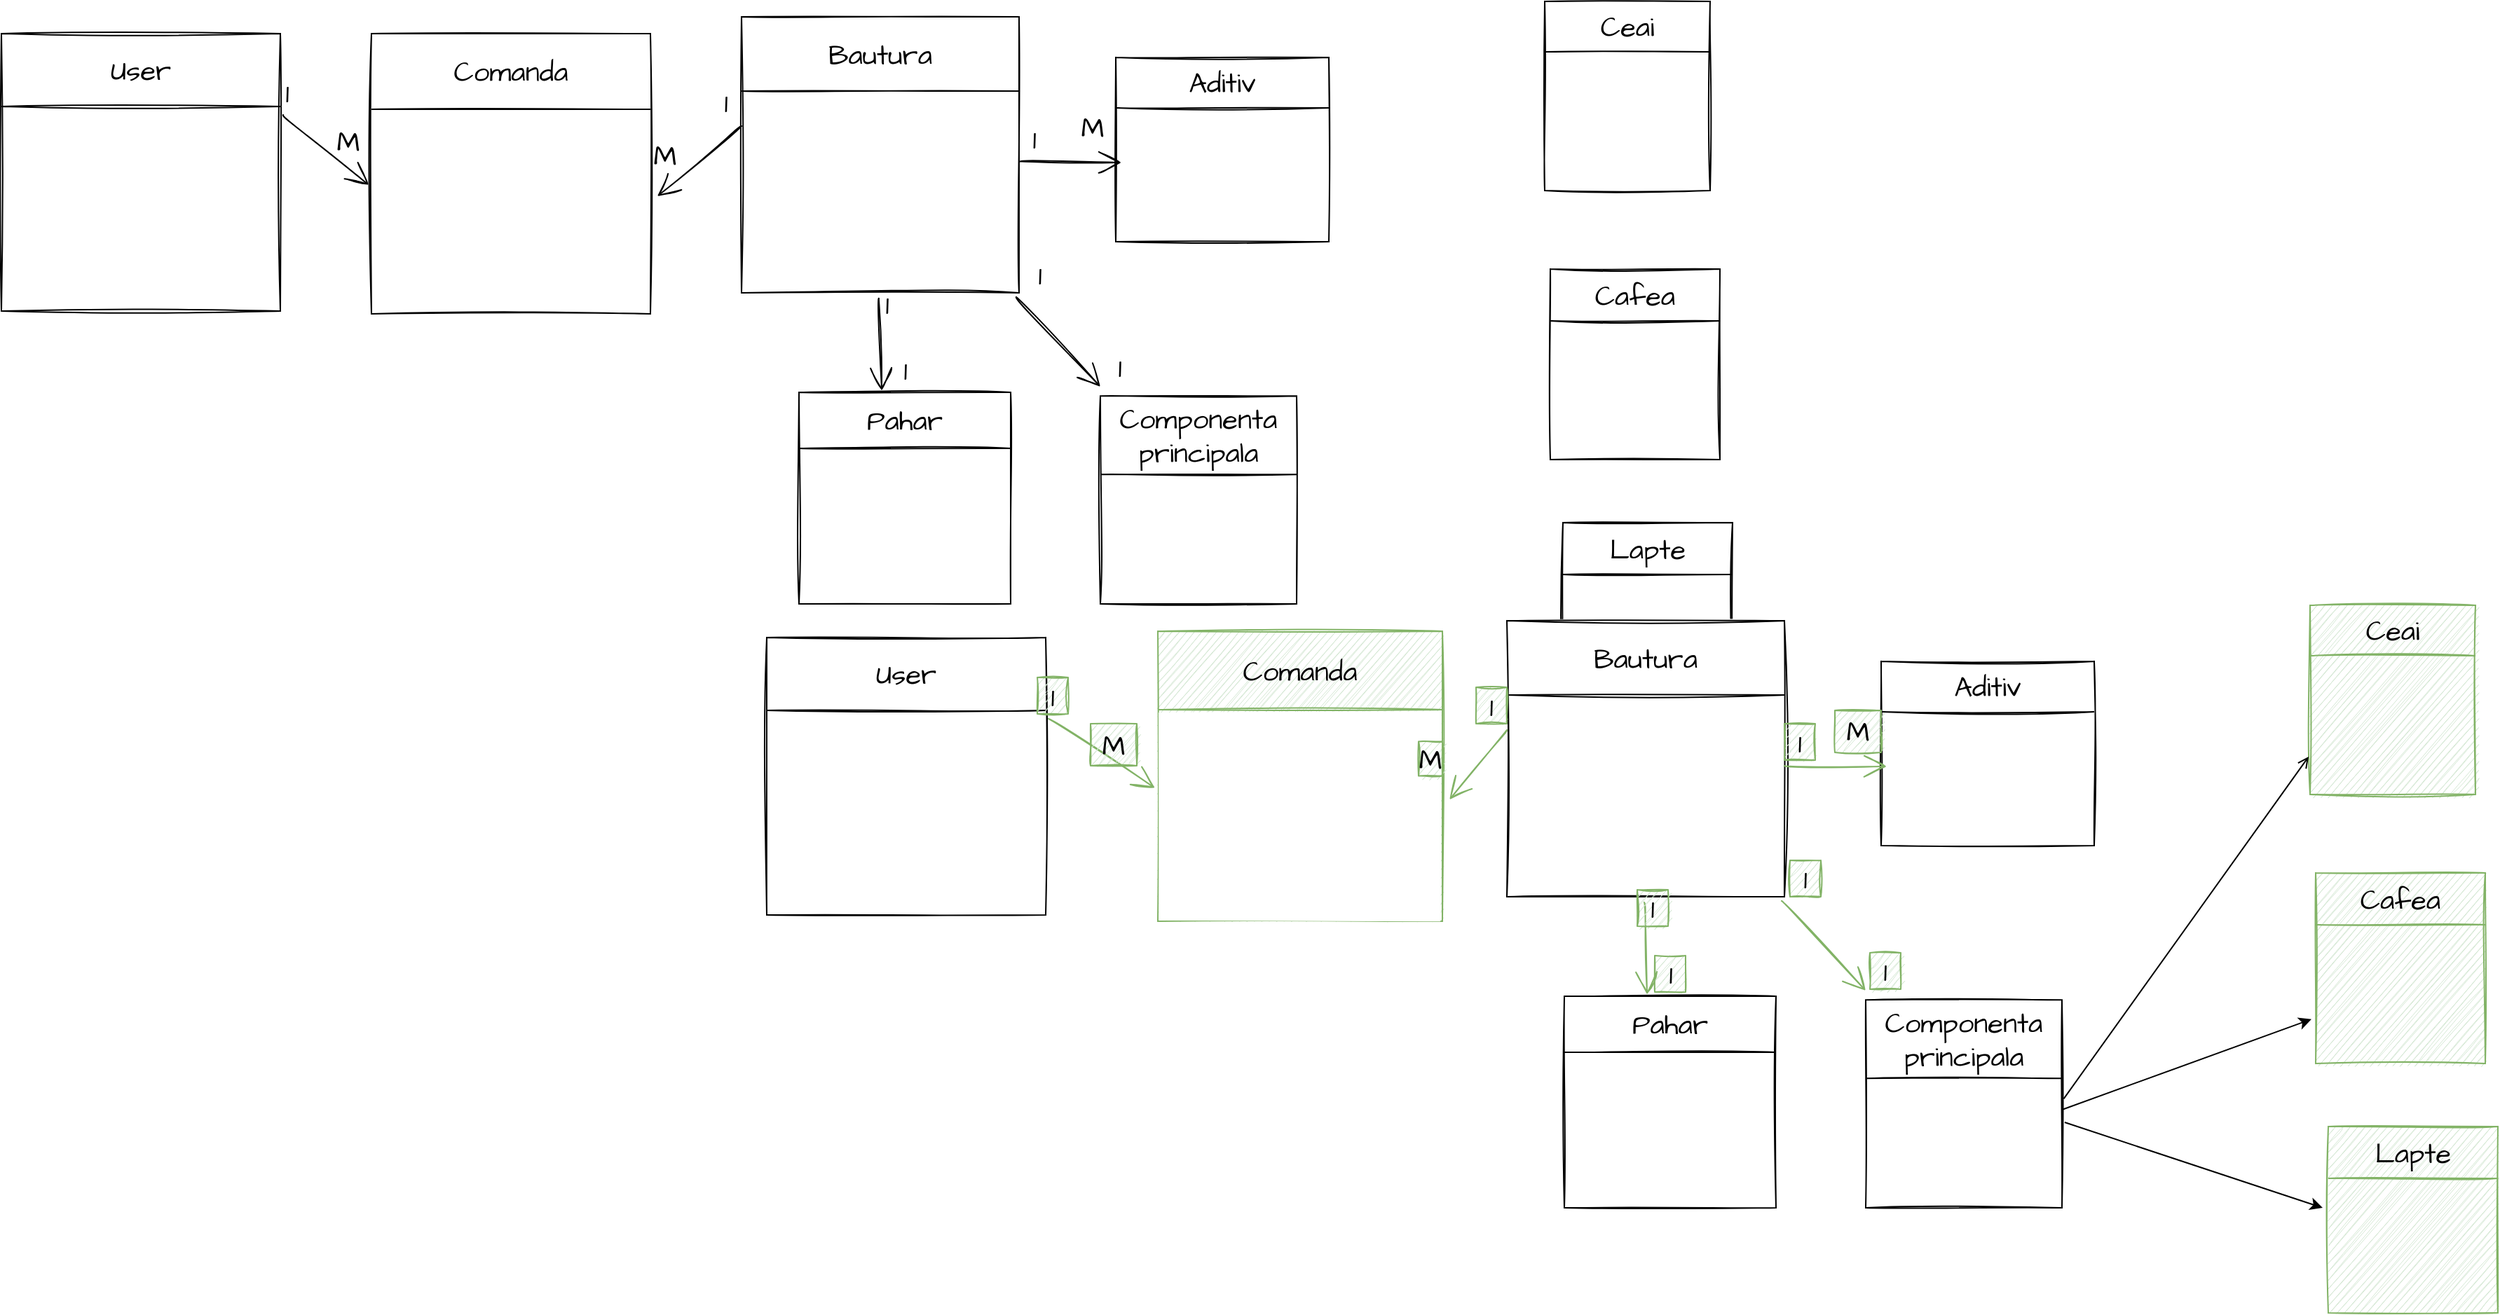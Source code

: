 <mxfile version="15.8.3" type="github">
  <diagram id="MxYo1rLBmlmjhBtS2gf2" name="Page-1">
    <mxGraphModel dx="1865" dy="547" grid="1" gridSize="10" guides="1" tooltips="1" connect="1" arrows="1" fold="1" page="1" pageScale="1" pageWidth="827" pageHeight="1169" math="0" shadow="0">
      <root>
        <mxCell id="0" />
        <mxCell id="1" parent="0" />
        <mxCell id="WoV5c0uAd4gwL43v9ao6-2" value="" style="shape=table;startSize=0;container=1;collapsible=0;childLayout=tableLayout;sketch=1;hachureGap=4;fontFamily=Architects Daughter;fontSource=https%3A%2F%2Ffonts.googleapis.com%2Fcss%3Ffamily%3DArchitects%2BDaughter;fontSize=20;" vertex="1" parent="1">
          <mxGeometry x="649" y="769" width="151" height="151" as="geometry" />
        </mxCell>
        <mxCell id="WoV5c0uAd4gwL43v9ao6-3" value="" style="shape=partialRectangle;collapsible=0;dropTarget=0;pointerEvents=0;fillColor=none;top=0;left=0;bottom=0;right=0;points=[[0,0.5],[1,0.5]];portConstraint=eastwest;sketch=1;hachureGap=4;fontFamily=Architects Daughter;fontSource=https%3A%2F%2Ffonts.googleapis.com%2Fcss%3Ffamily%3DArchitects%2BDaughter;fontSize=20;" vertex="1" parent="WoV5c0uAd4gwL43v9ao6-2">
          <mxGeometry width="151" height="40" as="geometry" />
        </mxCell>
        <mxCell id="WoV5c0uAd4gwL43v9ao6-4" value="Pahar" style="shape=partialRectangle;html=1;whiteSpace=wrap;connectable=0;overflow=hidden;fillColor=none;top=0;left=0;bottom=0;right=0;pointerEvents=1;sketch=1;hachureGap=4;fontFamily=Architects Daughter;fontSource=https%3A%2F%2Ffonts.googleapis.com%2Fcss%3Ffamily%3DArchitects%2BDaughter;fontSize=20;" vertex="1" parent="WoV5c0uAd4gwL43v9ao6-3">
          <mxGeometry width="151" height="40" as="geometry">
            <mxRectangle width="151" height="40" as="alternateBounds" />
          </mxGeometry>
        </mxCell>
        <mxCell id="WoV5c0uAd4gwL43v9ao6-5" value="" style="shape=partialRectangle;collapsible=0;dropTarget=0;pointerEvents=0;fillColor=none;top=0;left=0;bottom=0;right=0;points=[[0,0.5],[1,0.5]];portConstraint=eastwest;sketch=1;hachureGap=4;fontFamily=Architects Daughter;fontSource=https%3A%2F%2Ffonts.googleapis.com%2Fcss%3Ffamily%3DArchitects%2BDaughter;fontSize=20;" vertex="1" parent="WoV5c0uAd4gwL43v9ao6-2">
          <mxGeometry y="40" width="151" height="111" as="geometry" />
        </mxCell>
        <mxCell id="WoV5c0uAd4gwL43v9ao6-6" value="" style="shape=partialRectangle;html=1;whiteSpace=wrap;connectable=0;overflow=hidden;fillColor=none;top=0;left=0;bottom=0;right=0;pointerEvents=1;sketch=1;hachureGap=4;fontFamily=Architects Daughter;fontSource=https%3A%2F%2Ffonts.googleapis.com%2Fcss%3Ffamily%3DArchitects%2BDaughter;fontSize=20;" vertex="1" parent="WoV5c0uAd4gwL43v9ao6-5">
          <mxGeometry width="151" height="111" as="geometry">
            <mxRectangle width="151" height="111" as="alternateBounds" />
          </mxGeometry>
        </mxCell>
        <mxCell id="YUmcADP9y2Q4YEyY4KXE-18" value="" style="shape=table;startSize=0;container=1;collapsible=0;childLayout=tableLayout;sketch=1;hachureGap=4;fontFamily=Architects Daughter;fontSource=https%3A%2F%2Ffonts.googleapis.com%2Fcss%3Ffamily%3DArchitects%2BDaughter;fontSize=20;" vertex="1" parent="1">
          <mxGeometry x="103" y="338" width="151" height="151" as="geometry" />
        </mxCell>
        <mxCell id="YUmcADP9y2Q4YEyY4KXE-19" value="" style="shape=partialRectangle;collapsible=0;dropTarget=0;pointerEvents=0;fillColor=none;top=0;left=0;bottom=0;right=0;points=[[0,0.5],[1,0.5]];portConstraint=eastwest;sketch=1;hachureGap=4;fontFamily=Architects Daughter;fontSource=https%3A%2F%2Ffonts.googleapis.com%2Fcss%3Ffamily%3DArchitects%2BDaughter;fontSize=20;" vertex="1" parent="YUmcADP9y2Q4YEyY4KXE-18">
          <mxGeometry width="151" height="40" as="geometry" />
        </mxCell>
        <mxCell id="YUmcADP9y2Q4YEyY4KXE-20" value="Pahar" style="shape=partialRectangle;html=1;whiteSpace=wrap;connectable=0;overflow=hidden;fillColor=none;top=0;left=0;bottom=0;right=0;pointerEvents=1;sketch=1;hachureGap=4;fontFamily=Architects Daughter;fontSource=https%3A%2F%2Ffonts.googleapis.com%2Fcss%3Ffamily%3DArchitects%2BDaughter;fontSize=20;" vertex="1" parent="YUmcADP9y2Q4YEyY4KXE-19">
          <mxGeometry width="151" height="40" as="geometry">
            <mxRectangle width="151" height="40" as="alternateBounds" />
          </mxGeometry>
        </mxCell>
        <mxCell id="YUmcADP9y2Q4YEyY4KXE-21" value="" style="shape=partialRectangle;collapsible=0;dropTarget=0;pointerEvents=0;fillColor=none;top=0;left=0;bottom=0;right=0;points=[[0,0.5],[1,0.5]];portConstraint=eastwest;sketch=1;hachureGap=4;fontFamily=Architects Daughter;fontSource=https%3A%2F%2Ffonts.googleapis.com%2Fcss%3Ffamily%3DArchitects%2BDaughter;fontSize=20;" vertex="1" parent="YUmcADP9y2Q4YEyY4KXE-18">
          <mxGeometry y="40" width="151" height="111" as="geometry" />
        </mxCell>
        <mxCell id="YUmcADP9y2Q4YEyY4KXE-22" value="" style="shape=partialRectangle;html=1;whiteSpace=wrap;connectable=0;overflow=hidden;fillColor=none;top=0;left=0;bottom=0;right=0;pointerEvents=1;sketch=1;hachureGap=4;fontFamily=Architects Daughter;fontSource=https%3A%2F%2Ffonts.googleapis.com%2Fcss%3Ffamily%3DArchitects%2BDaughter;fontSize=20;" vertex="1" parent="YUmcADP9y2Q4YEyY4KXE-21">
          <mxGeometry width="151" height="111" as="geometry">
            <mxRectangle width="151" height="111" as="alternateBounds" />
          </mxGeometry>
        </mxCell>
        <mxCell id="WoV5c0uAd4gwL43v9ao6-7" value="" style="shape=table;startSize=0;container=1;collapsible=0;childLayout=tableLayout;sketch=1;hachureGap=4;fontFamily=Architects Daughter;fontSource=https%3A%2F%2Ffonts.googleapis.com%2Fcss%3Ffamily%3DArchitects%2BDaughter;fontSize=20;fillColor=#d5e8d4;strokeColor=#82b366;" vertex="1" parent="1">
          <mxGeometry x="359" y="508.5" width="203" height="207" as="geometry" />
        </mxCell>
        <mxCell id="WoV5c0uAd4gwL43v9ao6-8" value="" style="shape=partialRectangle;collapsible=0;dropTarget=0;pointerEvents=0;fillColor=none;top=0;left=0;bottom=0;right=0;points=[[0,0.5],[1,0.5]];portConstraint=eastwest;sketch=1;hachureGap=4;fontFamily=Architects Daughter;fontSource=https%3A%2F%2Ffonts.googleapis.com%2Fcss%3Ffamily%3DArchitects%2BDaughter;fontSize=20;" vertex="1" parent="WoV5c0uAd4gwL43v9ao6-7">
          <mxGeometry width="203" height="56" as="geometry" />
        </mxCell>
        <mxCell id="WoV5c0uAd4gwL43v9ao6-9" value="Comanda" style="shape=partialRectangle;html=1;whiteSpace=wrap;connectable=0;overflow=hidden;fillColor=none;top=0;left=0;bottom=0;right=0;pointerEvents=1;sketch=1;hachureGap=4;fontFamily=Architects Daughter;fontSource=https%3A%2F%2Ffonts.googleapis.com%2Fcss%3Ffamily%3DArchitects%2BDaughter;fontSize=20;" vertex="1" parent="WoV5c0uAd4gwL43v9ao6-8">
          <mxGeometry width="203" height="56" as="geometry">
            <mxRectangle width="203" height="56" as="alternateBounds" />
          </mxGeometry>
        </mxCell>
        <mxCell id="WoV5c0uAd4gwL43v9ao6-10" value="" style="shape=partialRectangle;collapsible=0;dropTarget=0;pointerEvents=0;fillColor=none;top=0;left=0;bottom=0;right=0;points=[[0,0.5],[1,0.5]];portConstraint=eastwest;sketch=1;hachureGap=4;fontFamily=Architects Daughter;fontSource=https%3A%2F%2Ffonts.googleapis.com%2Fcss%3Ffamily%3DArchitects%2BDaughter;fontSize=20;" vertex="1" parent="WoV5c0uAd4gwL43v9ao6-7">
          <mxGeometry y="56" width="203" height="151" as="geometry" />
        </mxCell>
        <mxCell id="WoV5c0uAd4gwL43v9ao6-11" value="" style="shape=partialRectangle;html=1;whiteSpace=wrap;connectable=0;overflow=hidden;top=0;left=0;bottom=0;right=0;pointerEvents=1;sketch=1;hachureGap=4;fontFamily=Architects Daughter;fontSource=https%3A%2F%2Ffonts.googleapis.com%2Fcss%3Ffamily%3DArchitects%2BDaughter;fontSize=20;" vertex="1" parent="WoV5c0uAd4gwL43v9ao6-10">
          <mxGeometry width="203" height="151" as="geometry">
            <mxRectangle width="203" height="151" as="alternateBounds" />
          </mxGeometry>
        </mxCell>
        <mxCell id="YUmcADP9y2Q4YEyY4KXE-23" value="" style="shape=table;startSize=0;container=1;collapsible=0;childLayout=tableLayout;sketch=1;hachureGap=4;fontFamily=Architects Daughter;fontSource=https%3A%2F%2Ffonts.googleapis.com%2Fcss%3Ffamily%3DArchitects%2BDaughter;fontSize=20;" vertex="1" parent="1">
          <mxGeometry x="-202" y="82" width="199" height="200" as="geometry" />
        </mxCell>
        <mxCell id="YUmcADP9y2Q4YEyY4KXE-24" value="" style="shape=partialRectangle;collapsible=0;dropTarget=0;pointerEvents=0;fillColor=none;top=0;left=0;bottom=0;right=0;points=[[0,0.5],[1,0.5]];portConstraint=eastwest;sketch=1;hachureGap=4;fontFamily=Architects Daughter;fontSource=https%3A%2F%2Ffonts.googleapis.com%2Fcss%3Ffamily%3DArchitects%2BDaughter;fontSize=20;" vertex="1" parent="YUmcADP9y2Q4YEyY4KXE-23">
          <mxGeometry width="199" height="54" as="geometry" />
        </mxCell>
        <mxCell id="YUmcADP9y2Q4YEyY4KXE-25" value="Comanda" style="shape=partialRectangle;html=1;whiteSpace=wrap;connectable=0;overflow=hidden;fillColor=none;top=0;left=0;bottom=0;right=0;pointerEvents=1;sketch=1;hachureGap=4;fontFamily=Architects Daughter;fontSource=https%3A%2F%2Ffonts.googleapis.com%2Fcss%3Ffamily%3DArchitects%2BDaughter;fontSize=20;" vertex="1" parent="YUmcADP9y2Q4YEyY4KXE-24">
          <mxGeometry width="199" height="54" as="geometry">
            <mxRectangle width="199" height="54" as="alternateBounds" />
          </mxGeometry>
        </mxCell>
        <mxCell id="YUmcADP9y2Q4YEyY4KXE-26" value="" style="shape=partialRectangle;collapsible=0;dropTarget=0;pointerEvents=0;fillColor=none;top=0;left=0;bottom=0;right=0;points=[[0,0.5],[1,0.5]];portConstraint=eastwest;sketch=1;hachureGap=4;fontFamily=Architects Daughter;fontSource=https%3A%2F%2Ffonts.googleapis.com%2Fcss%3Ffamily%3DArchitects%2BDaughter;fontSize=20;" vertex="1" parent="YUmcADP9y2Q4YEyY4KXE-23">
          <mxGeometry y="54" width="199" height="146" as="geometry" />
        </mxCell>
        <mxCell id="YUmcADP9y2Q4YEyY4KXE-27" value="" style="shape=partialRectangle;html=1;whiteSpace=wrap;connectable=0;overflow=hidden;fillColor=none;top=0;left=0;bottom=0;right=0;pointerEvents=1;sketch=1;hachureGap=4;fontFamily=Architects Daughter;fontSource=https%3A%2F%2Ffonts.googleapis.com%2Fcss%3Ffamily%3DArchitects%2BDaughter;fontSize=20;" vertex="1" parent="YUmcADP9y2Q4YEyY4KXE-26">
          <mxGeometry width="199" height="146" as="geometry">
            <mxRectangle width="199" height="146" as="alternateBounds" />
          </mxGeometry>
        </mxCell>
        <mxCell id="WoV5c0uAd4gwL43v9ao6-12" value="" style="shape=table;startSize=0;container=1;collapsible=0;childLayout=tableLayout;sketch=1;hachureGap=4;fontFamily=Architects Daughter;fontSource=https%3A%2F%2Ffonts.googleapis.com%2Fcss%3Ffamily%3DArchitects%2BDaughter;fontSize=20;fillColor=#d5e8d4;strokeColor=#82b366;" vertex="1" parent="1">
          <mxGeometry x="1194" y="862" width="121" height="133" as="geometry" />
        </mxCell>
        <mxCell id="WoV5c0uAd4gwL43v9ao6-13" value="" style="shape=partialRectangle;collapsible=0;dropTarget=0;pointerEvents=0;fillColor=none;top=0;left=0;bottom=0;right=0;points=[[0,0.5],[1,0.5]];portConstraint=eastwest;sketch=1;hachureGap=4;fontFamily=Architects Daughter;fontSource=https%3A%2F%2Ffonts.googleapis.com%2Fcss%3Ffamily%3DArchitects%2BDaughter;fontSize=20;" vertex="1" parent="WoV5c0uAd4gwL43v9ao6-12">
          <mxGeometry width="121" height="37" as="geometry" />
        </mxCell>
        <mxCell id="WoV5c0uAd4gwL43v9ao6-14" value="Lapte" style="shape=partialRectangle;html=1;whiteSpace=wrap;connectable=0;overflow=hidden;fillColor=none;top=0;left=0;bottom=0;right=0;pointerEvents=1;sketch=1;hachureGap=4;fontFamily=Architects Daughter;fontSource=https%3A%2F%2Ffonts.googleapis.com%2Fcss%3Ffamily%3DArchitects%2BDaughter;fontSize=20;" vertex="1" parent="WoV5c0uAd4gwL43v9ao6-13">
          <mxGeometry width="121" height="37" as="geometry">
            <mxRectangle width="121" height="37" as="alternateBounds" />
          </mxGeometry>
        </mxCell>
        <mxCell id="WoV5c0uAd4gwL43v9ao6-15" value="" style="shape=partialRectangle;collapsible=0;dropTarget=0;pointerEvents=0;fillColor=none;top=0;left=0;bottom=0;right=0;points=[[0,0.5],[1,0.5]];portConstraint=eastwest;sketch=1;hachureGap=4;fontFamily=Architects Daughter;fontSource=https%3A%2F%2Ffonts.googleapis.com%2Fcss%3Ffamily%3DArchitects%2BDaughter;fontSize=20;" vertex="1" parent="WoV5c0uAd4gwL43v9ao6-12">
          <mxGeometry y="37" width="121" height="96" as="geometry" />
        </mxCell>
        <mxCell id="WoV5c0uAd4gwL43v9ao6-16" value="" style="shape=partialRectangle;html=1;whiteSpace=wrap;connectable=0;overflow=hidden;fillColor=none;top=0;left=0;bottom=0;right=0;pointerEvents=1;sketch=1;hachureGap=4;fontFamily=Architects Daughter;fontSource=https%3A%2F%2Ffonts.googleapis.com%2Fcss%3Ffamily%3DArchitects%2BDaughter;fontSize=20;" vertex="1" parent="WoV5c0uAd4gwL43v9ao6-15">
          <mxGeometry width="121" height="96" as="geometry">
            <mxRectangle width="121" height="96" as="alternateBounds" />
          </mxGeometry>
        </mxCell>
        <mxCell id="YUmcADP9y2Q4YEyY4KXE-28" value="" style="shape=table;startSize=0;container=1;collapsible=0;childLayout=tableLayout;sketch=1;hachureGap=4;fontFamily=Architects Daughter;fontSource=https%3A%2F%2Ffonts.googleapis.com%2Fcss%3Ffamily%3DArchitects%2BDaughter;fontSize=20;" vertex="1" parent="1">
          <mxGeometry x="648" y="431" width="121" height="133" as="geometry" />
        </mxCell>
        <mxCell id="YUmcADP9y2Q4YEyY4KXE-29" value="" style="shape=partialRectangle;collapsible=0;dropTarget=0;pointerEvents=0;fillColor=none;top=0;left=0;bottom=0;right=0;points=[[0,0.5],[1,0.5]];portConstraint=eastwest;sketch=1;hachureGap=4;fontFamily=Architects Daughter;fontSource=https%3A%2F%2Ffonts.googleapis.com%2Fcss%3Ffamily%3DArchitects%2BDaughter;fontSize=20;" vertex="1" parent="YUmcADP9y2Q4YEyY4KXE-28">
          <mxGeometry width="121" height="37" as="geometry" />
        </mxCell>
        <mxCell id="YUmcADP9y2Q4YEyY4KXE-30" value="Lapte" style="shape=partialRectangle;html=1;whiteSpace=wrap;connectable=0;overflow=hidden;fillColor=none;top=0;left=0;bottom=0;right=0;pointerEvents=1;sketch=1;hachureGap=4;fontFamily=Architects Daughter;fontSource=https%3A%2F%2Ffonts.googleapis.com%2Fcss%3Ffamily%3DArchitects%2BDaughter;fontSize=20;" vertex="1" parent="YUmcADP9y2Q4YEyY4KXE-29">
          <mxGeometry width="121" height="37" as="geometry">
            <mxRectangle width="121" height="37" as="alternateBounds" />
          </mxGeometry>
        </mxCell>
        <mxCell id="YUmcADP9y2Q4YEyY4KXE-31" value="" style="shape=partialRectangle;collapsible=0;dropTarget=0;pointerEvents=0;fillColor=none;top=0;left=0;bottom=0;right=0;points=[[0,0.5],[1,0.5]];portConstraint=eastwest;sketch=1;hachureGap=4;fontFamily=Architects Daughter;fontSource=https%3A%2F%2Ffonts.googleapis.com%2Fcss%3Ffamily%3DArchitects%2BDaughter;fontSize=20;" vertex="1" parent="YUmcADP9y2Q4YEyY4KXE-28">
          <mxGeometry y="37" width="121" height="96" as="geometry" />
        </mxCell>
        <mxCell id="YUmcADP9y2Q4YEyY4KXE-32" value="" style="shape=partialRectangle;html=1;whiteSpace=wrap;connectable=0;overflow=hidden;fillColor=none;top=0;left=0;bottom=0;right=0;pointerEvents=1;sketch=1;hachureGap=4;fontFamily=Architects Daughter;fontSource=https%3A%2F%2Ffonts.googleapis.com%2Fcss%3Ffamily%3DArchitects%2BDaughter;fontSize=20;" vertex="1" parent="YUmcADP9y2Q4YEyY4KXE-31">
          <mxGeometry width="121" height="96" as="geometry">
            <mxRectangle width="121" height="96" as="alternateBounds" />
          </mxGeometry>
        </mxCell>
        <mxCell id="WoV5c0uAd4gwL43v9ao6-17" value="" style="shape=table;startSize=0;container=1;collapsible=0;childLayout=tableLayout;sketch=1;hachureGap=4;fontFamily=Architects Daughter;fontSource=https%3A%2F%2Ffonts.googleapis.com%2Fcss%3Ffamily%3DArchitects%2BDaughter;fontSize=20;" vertex="1" parent="1">
          <mxGeometry x="875" y="530" width="152" height="131.5" as="geometry" />
        </mxCell>
        <mxCell id="WoV5c0uAd4gwL43v9ao6-18" value="" style="shape=partialRectangle;collapsible=0;dropTarget=0;pointerEvents=0;fillColor=none;top=0;left=0;bottom=0;right=0;points=[[0,0.5],[1,0.5]];portConstraint=eastwest;sketch=1;hachureGap=4;fontFamily=Architects Daughter;fontSource=https%3A%2F%2Ffonts.googleapis.com%2Fcss%3Ffamily%3DArchitects%2BDaughter;fontSize=20;" vertex="1" parent="WoV5c0uAd4gwL43v9ao6-17">
          <mxGeometry width="152" height="36" as="geometry" />
        </mxCell>
        <mxCell id="WoV5c0uAd4gwL43v9ao6-19" value="Aditiv" style="shape=partialRectangle;html=1;whiteSpace=wrap;connectable=0;overflow=hidden;fillColor=none;top=0;left=0;bottom=0;right=0;pointerEvents=1;sketch=1;hachureGap=4;fontFamily=Architects Daughter;fontSource=https%3A%2F%2Ffonts.googleapis.com%2Fcss%3Ffamily%3DArchitects%2BDaughter;fontSize=20;" vertex="1" parent="WoV5c0uAd4gwL43v9ao6-18">
          <mxGeometry width="152" height="36" as="geometry">
            <mxRectangle width="152" height="36" as="alternateBounds" />
          </mxGeometry>
        </mxCell>
        <mxCell id="WoV5c0uAd4gwL43v9ao6-20" value="" style="shape=partialRectangle;collapsible=0;dropTarget=0;pointerEvents=0;fillColor=none;top=0;left=0;bottom=0;right=0;points=[[0,0.5],[1,0.5]];portConstraint=eastwest;sketch=1;hachureGap=4;fontFamily=Architects Daughter;fontSource=https%3A%2F%2Ffonts.googleapis.com%2Fcss%3Ffamily%3DArchitects%2BDaughter;fontSize=20;" vertex="1" parent="WoV5c0uAd4gwL43v9ao6-17">
          <mxGeometry y="36" width="152" height="96" as="geometry" />
        </mxCell>
        <mxCell id="WoV5c0uAd4gwL43v9ao6-21" value="" style="shape=partialRectangle;html=1;whiteSpace=wrap;connectable=0;overflow=hidden;fillColor=none;top=0;left=0;bottom=0;right=0;pointerEvents=1;sketch=1;hachureGap=4;fontFamily=Architects Daughter;fontSource=https%3A%2F%2Ffonts.googleapis.com%2Fcss%3Ffamily%3DArchitects%2BDaughter;fontSize=20;" vertex="1" parent="WoV5c0uAd4gwL43v9ao6-20">
          <mxGeometry width="152" height="96" as="geometry">
            <mxRectangle width="152" height="96" as="alternateBounds" />
          </mxGeometry>
        </mxCell>
        <mxCell id="YUmcADP9y2Q4YEyY4KXE-33" value="" style="shape=table;startSize=0;container=1;collapsible=0;childLayout=tableLayout;sketch=1;hachureGap=4;fontFamily=Architects Daughter;fontSource=https%3A%2F%2Ffonts.googleapis.com%2Fcss%3Ffamily%3DArchitects%2BDaughter;fontSize=20;" vertex="1" parent="1">
          <mxGeometry x="329" y="99" width="152" height="131.5" as="geometry" />
        </mxCell>
        <mxCell id="YUmcADP9y2Q4YEyY4KXE-34" value="" style="shape=partialRectangle;collapsible=0;dropTarget=0;pointerEvents=0;fillColor=none;top=0;left=0;bottom=0;right=0;points=[[0,0.5],[1,0.5]];portConstraint=eastwest;sketch=1;hachureGap=4;fontFamily=Architects Daughter;fontSource=https%3A%2F%2Ffonts.googleapis.com%2Fcss%3Ffamily%3DArchitects%2BDaughter;fontSize=20;" vertex="1" parent="YUmcADP9y2Q4YEyY4KXE-33">
          <mxGeometry width="152" height="36" as="geometry" />
        </mxCell>
        <mxCell id="YUmcADP9y2Q4YEyY4KXE-35" value="Aditiv" style="shape=partialRectangle;html=1;whiteSpace=wrap;connectable=0;overflow=hidden;fillColor=none;top=0;left=0;bottom=0;right=0;pointerEvents=1;sketch=1;hachureGap=4;fontFamily=Architects Daughter;fontSource=https%3A%2F%2Ffonts.googleapis.com%2Fcss%3Ffamily%3DArchitects%2BDaughter;fontSize=20;" vertex="1" parent="YUmcADP9y2Q4YEyY4KXE-34">
          <mxGeometry width="152" height="36" as="geometry">
            <mxRectangle width="152" height="36" as="alternateBounds" />
          </mxGeometry>
        </mxCell>
        <mxCell id="YUmcADP9y2Q4YEyY4KXE-36" value="" style="shape=partialRectangle;collapsible=0;dropTarget=0;pointerEvents=0;fillColor=none;top=0;left=0;bottom=0;right=0;points=[[0,0.5],[1,0.5]];portConstraint=eastwest;sketch=1;hachureGap=4;fontFamily=Architects Daughter;fontSource=https%3A%2F%2Ffonts.googleapis.com%2Fcss%3Ffamily%3DArchitects%2BDaughter;fontSize=20;" vertex="1" parent="YUmcADP9y2Q4YEyY4KXE-33">
          <mxGeometry y="36" width="152" height="96" as="geometry" />
        </mxCell>
        <mxCell id="YUmcADP9y2Q4YEyY4KXE-37" value="" style="shape=partialRectangle;html=1;whiteSpace=wrap;connectable=0;overflow=hidden;fillColor=none;top=0;left=0;bottom=0;right=0;pointerEvents=1;sketch=1;hachureGap=4;fontFamily=Architects Daughter;fontSource=https%3A%2F%2Ffonts.googleapis.com%2Fcss%3Ffamily%3DArchitects%2BDaughter;fontSize=20;" vertex="1" parent="YUmcADP9y2Q4YEyY4KXE-36">
          <mxGeometry width="152" height="96" as="geometry">
            <mxRectangle width="152" height="96" as="alternateBounds" />
          </mxGeometry>
        </mxCell>
        <mxCell id="WoV5c0uAd4gwL43v9ao6-22" value="" style="shape=table;startSize=0;container=1;collapsible=0;childLayout=tableLayout;sketch=1;hachureGap=4;fontFamily=Architects Daughter;fontSource=https%3A%2F%2Ffonts.googleapis.com%2Fcss%3Ffamily%3DArchitects%2BDaughter;fontSize=20;fillColor=#d5e8d4;strokeColor=#82b366;" vertex="1" parent="1">
          <mxGeometry x="1181" y="490" width="118" height="135" as="geometry" />
        </mxCell>
        <mxCell id="WoV5c0uAd4gwL43v9ao6-23" value="" style="shape=partialRectangle;collapsible=0;dropTarget=0;pointerEvents=0;fillColor=none;top=0;left=0;bottom=0;right=0;points=[[0,0.5],[1,0.5]];portConstraint=eastwest;sketch=1;hachureGap=4;fontFamily=Architects Daughter;fontSource=https%3A%2F%2Ffonts.googleapis.com%2Fcss%3Ffamily%3DArchitects%2BDaughter;fontSize=20;" vertex="1" parent="WoV5c0uAd4gwL43v9ao6-22">
          <mxGeometry width="118" height="36" as="geometry" />
        </mxCell>
        <mxCell id="WoV5c0uAd4gwL43v9ao6-24" value="Ceai" style="shape=partialRectangle;html=1;whiteSpace=wrap;connectable=0;overflow=hidden;fillColor=none;top=0;left=0;bottom=0;right=0;pointerEvents=1;sketch=1;hachureGap=4;fontFamily=Architects Daughter;fontSource=https%3A%2F%2Ffonts.googleapis.com%2Fcss%3Ffamily%3DArchitects%2BDaughter;fontSize=20;" vertex="1" parent="WoV5c0uAd4gwL43v9ao6-23">
          <mxGeometry width="118" height="36" as="geometry">
            <mxRectangle width="118" height="36" as="alternateBounds" />
          </mxGeometry>
        </mxCell>
        <mxCell id="WoV5c0uAd4gwL43v9ao6-25" value="" style="shape=partialRectangle;collapsible=0;dropTarget=0;pointerEvents=0;fillColor=none;top=0;left=0;bottom=0;right=0;points=[[0,0.5],[1,0.5]];portConstraint=eastwest;sketch=1;hachureGap=4;fontFamily=Architects Daughter;fontSource=https%3A%2F%2Ffonts.googleapis.com%2Fcss%3Ffamily%3DArchitects%2BDaughter;fontSize=20;" vertex="1" parent="WoV5c0uAd4gwL43v9ao6-22">
          <mxGeometry y="36" width="118" height="99" as="geometry" />
        </mxCell>
        <mxCell id="WoV5c0uAd4gwL43v9ao6-26" value="" style="shape=partialRectangle;html=1;whiteSpace=wrap;connectable=0;overflow=hidden;fillColor=none;top=0;left=0;bottom=0;right=0;pointerEvents=1;sketch=1;hachureGap=4;fontFamily=Architects Daughter;fontSource=https%3A%2F%2Ffonts.googleapis.com%2Fcss%3Ffamily%3DArchitects%2BDaughter;fontSize=20;" vertex="1" parent="WoV5c0uAd4gwL43v9ao6-25">
          <mxGeometry width="118" height="99" as="geometry">
            <mxRectangle width="118" height="99" as="alternateBounds" />
          </mxGeometry>
        </mxCell>
        <mxCell id="YUmcADP9y2Q4YEyY4KXE-38" value="" style="shape=table;startSize=0;container=1;collapsible=0;childLayout=tableLayout;sketch=1;hachureGap=4;fontFamily=Architects Daughter;fontSource=https%3A%2F%2Ffonts.googleapis.com%2Fcss%3Ffamily%3DArchitects%2BDaughter;fontSize=20;" vertex="1" parent="1">
          <mxGeometry x="635" y="59" width="118" height="135" as="geometry" />
        </mxCell>
        <mxCell id="YUmcADP9y2Q4YEyY4KXE-39" value="" style="shape=partialRectangle;collapsible=0;dropTarget=0;pointerEvents=0;fillColor=none;top=0;left=0;bottom=0;right=0;points=[[0,0.5],[1,0.5]];portConstraint=eastwest;sketch=1;hachureGap=4;fontFamily=Architects Daughter;fontSource=https%3A%2F%2Ffonts.googleapis.com%2Fcss%3Ffamily%3DArchitects%2BDaughter;fontSize=20;" vertex="1" parent="YUmcADP9y2Q4YEyY4KXE-38">
          <mxGeometry width="118" height="36" as="geometry" />
        </mxCell>
        <mxCell id="YUmcADP9y2Q4YEyY4KXE-40" value="Ceai" style="shape=partialRectangle;html=1;whiteSpace=wrap;connectable=0;overflow=hidden;fillColor=none;top=0;left=0;bottom=0;right=0;pointerEvents=1;sketch=1;hachureGap=4;fontFamily=Architects Daughter;fontSource=https%3A%2F%2Ffonts.googleapis.com%2Fcss%3Ffamily%3DArchitects%2BDaughter;fontSize=20;" vertex="1" parent="YUmcADP9y2Q4YEyY4KXE-39">
          <mxGeometry width="118" height="36" as="geometry">
            <mxRectangle width="118" height="36" as="alternateBounds" />
          </mxGeometry>
        </mxCell>
        <mxCell id="YUmcADP9y2Q4YEyY4KXE-41" value="" style="shape=partialRectangle;collapsible=0;dropTarget=0;pointerEvents=0;fillColor=none;top=0;left=0;bottom=0;right=0;points=[[0,0.5],[1,0.5]];portConstraint=eastwest;sketch=1;hachureGap=4;fontFamily=Architects Daughter;fontSource=https%3A%2F%2Ffonts.googleapis.com%2Fcss%3Ffamily%3DArchitects%2BDaughter;fontSize=20;" vertex="1" parent="YUmcADP9y2Q4YEyY4KXE-38">
          <mxGeometry y="36" width="118" height="99" as="geometry" />
        </mxCell>
        <mxCell id="YUmcADP9y2Q4YEyY4KXE-42" value="" style="shape=partialRectangle;html=1;whiteSpace=wrap;connectable=0;overflow=hidden;fillColor=none;top=0;left=0;bottom=0;right=0;pointerEvents=1;sketch=1;hachureGap=4;fontFamily=Architects Daughter;fontSource=https%3A%2F%2Ffonts.googleapis.com%2Fcss%3Ffamily%3DArchitects%2BDaughter;fontSize=20;" vertex="1" parent="YUmcADP9y2Q4YEyY4KXE-41">
          <mxGeometry width="118" height="99" as="geometry">
            <mxRectangle width="118" height="99" as="alternateBounds" />
          </mxGeometry>
        </mxCell>
        <mxCell id="WoV5c0uAd4gwL43v9ao6-27" value="" style="shape=table;startSize=0;container=1;collapsible=0;childLayout=tableLayout;sketch=1;hachureGap=4;fontFamily=Architects Daughter;fontSource=https%3A%2F%2Ffonts.googleapis.com%2Fcss%3Ffamily%3DArchitects%2BDaughter;fontSize=20;fillColor=#d5e8d4;strokeColor=#82b366;" vertex="1" parent="1">
          <mxGeometry x="1185" y="681" width="121" height="136" as="geometry" />
        </mxCell>
        <mxCell id="WoV5c0uAd4gwL43v9ao6-28" value="" style="shape=partialRectangle;collapsible=0;dropTarget=0;pointerEvents=0;fillColor=none;top=0;left=0;bottom=0;right=0;points=[[0,0.5],[1,0.5]];portConstraint=eastwest;sketch=1;hachureGap=4;fontFamily=Architects Daughter;fontSource=https%3A%2F%2Ffonts.googleapis.com%2Fcss%3Ffamily%3DArchitects%2BDaughter;fontSize=20;" vertex="1" parent="WoV5c0uAd4gwL43v9ao6-27">
          <mxGeometry width="121" height="37" as="geometry" />
        </mxCell>
        <mxCell id="WoV5c0uAd4gwL43v9ao6-29" value="Cafea" style="shape=partialRectangle;html=1;whiteSpace=wrap;connectable=0;overflow=hidden;fillColor=none;top=0;left=0;bottom=0;right=0;pointerEvents=1;sketch=1;hachureGap=4;fontFamily=Architects Daughter;fontSource=https%3A%2F%2Ffonts.googleapis.com%2Fcss%3Ffamily%3DArchitects%2BDaughter;fontSize=20;" vertex="1" parent="WoV5c0uAd4gwL43v9ao6-28">
          <mxGeometry width="121" height="37" as="geometry">
            <mxRectangle width="121" height="37" as="alternateBounds" />
          </mxGeometry>
        </mxCell>
        <mxCell id="WoV5c0uAd4gwL43v9ao6-30" value="" style="shape=partialRectangle;collapsible=0;dropTarget=0;pointerEvents=0;fillColor=none;top=0;left=0;bottom=0;right=0;points=[[0,0.5],[1,0.5]];portConstraint=eastwest;sketch=1;hachureGap=4;fontFamily=Architects Daughter;fontSource=https%3A%2F%2Ffonts.googleapis.com%2Fcss%3Ffamily%3DArchitects%2BDaughter;fontSize=20;" vertex="1" parent="WoV5c0uAd4gwL43v9ao6-27">
          <mxGeometry y="37" width="121" height="99" as="geometry" />
        </mxCell>
        <mxCell id="WoV5c0uAd4gwL43v9ao6-31" value="" style="shape=partialRectangle;html=1;whiteSpace=wrap;connectable=0;overflow=hidden;fillColor=none;top=0;left=0;bottom=0;right=0;pointerEvents=1;sketch=1;hachureGap=4;fontFamily=Architects Daughter;fontSource=https%3A%2F%2Ffonts.googleapis.com%2Fcss%3Ffamily%3DArchitects%2BDaughter;fontSize=20;" vertex="1" parent="WoV5c0uAd4gwL43v9ao6-30">
          <mxGeometry width="121" height="99" as="geometry">
            <mxRectangle width="121" height="99" as="alternateBounds" />
          </mxGeometry>
        </mxCell>
        <mxCell id="YUmcADP9y2Q4YEyY4KXE-43" value="" style="shape=table;startSize=0;container=1;collapsible=0;childLayout=tableLayout;sketch=1;hachureGap=4;fontFamily=Architects Daughter;fontSource=https%3A%2F%2Ffonts.googleapis.com%2Fcss%3Ffamily%3DArchitects%2BDaughter;fontSize=20;" vertex="1" parent="1">
          <mxGeometry x="639" y="250" width="121" height="136" as="geometry" />
        </mxCell>
        <mxCell id="YUmcADP9y2Q4YEyY4KXE-44" value="" style="shape=partialRectangle;collapsible=0;dropTarget=0;pointerEvents=0;fillColor=none;top=0;left=0;bottom=0;right=0;points=[[0,0.5],[1,0.5]];portConstraint=eastwest;sketch=1;hachureGap=4;fontFamily=Architects Daughter;fontSource=https%3A%2F%2Ffonts.googleapis.com%2Fcss%3Ffamily%3DArchitects%2BDaughter;fontSize=20;" vertex="1" parent="YUmcADP9y2Q4YEyY4KXE-43">
          <mxGeometry width="121" height="37" as="geometry" />
        </mxCell>
        <mxCell id="YUmcADP9y2Q4YEyY4KXE-45" value="Cafea" style="shape=partialRectangle;html=1;whiteSpace=wrap;connectable=0;overflow=hidden;fillColor=none;top=0;left=0;bottom=0;right=0;pointerEvents=1;sketch=1;hachureGap=4;fontFamily=Architects Daughter;fontSource=https%3A%2F%2Ffonts.googleapis.com%2Fcss%3Ffamily%3DArchitects%2BDaughter;fontSize=20;" vertex="1" parent="YUmcADP9y2Q4YEyY4KXE-44">
          <mxGeometry width="121" height="37" as="geometry">
            <mxRectangle width="121" height="37" as="alternateBounds" />
          </mxGeometry>
        </mxCell>
        <mxCell id="YUmcADP9y2Q4YEyY4KXE-46" value="" style="shape=partialRectangle;collapsible=0;dropTarget=0;pointerEvents=0;fillColor=none;top=0;left=0;bottom=0;right=0;points=[[0,0.5],[1,0.5]];portConstraint=eastwest;sketch=1;hachureGap=4;fontFamily=Architects Daughter;fontSource=https%3A%2F%2Ffonts.googleapis.com%2Fcss%3Ffamily%3DArchitects%2BDaughter;fontSize=20;" vertex="1" parent="YUmcADP9y2Q4YEyY4KXE-43">
          <mxGeometry y="37" width="121" height="99" as="geometry" />
        </mxCell>
        <mxCell id="YUmcADP9y2Q4YEyY4KXE-47" value="" style="shape=partialRectangle;html=1;whiteSpace=wrap;connectable=0;overflow=hidden;fillColor=none;top=0;left=0;bottom=0;right=0;pointerEvents=1;sketch=1;hachureGap=4;fontFamily=Architects Daughter;fontSource=https%3A%2F%2Ffonts.googleapis.com%2Fcss%3Ffamily%3DArchitects%2BDaughter;fontSize=20;" vertex="1" parent="YUmcADP9y2Q4YEyY4KXE-46">
          <mxGeometry width="121" height="99" as="geometry">
            <mxRectangle width="121" height="99" as="alternateBounds" />
          </mxGeometry>
        </mxCell>
        <mxCell id="WoV5c0uAd4gwL43v9ao6-32" value="" style="shape=table;startSize=0;container=1;collapsible=0;childLayout=tableLayout;sketch=1;hachureGap=4;fontFamily=Architects Daughter;fontSource=https%3A%2F%2Ffonts.googleapis.com%2Fcss%3Ffamily%3DArchitects%2BDaughter;fontSize=20;" vertex="1" parent="1">
          <mxGeometry x="80" y="513" width="199" height="198" as="geometry" />
        </mxCell>
        <mxCell id="WoV5c0uAd4gwL43v9ao6-33" value="" style="shape=partialRectangle;collapsible=0;dropTarget=0;pointerEvents=0;fillColor=none;top=0;left=0;bottom=0;right=0;points=[[0,0.5],[1,0.5]];portConstraint=eastwest;sketch=1;hachureGap=4;fontFamily=Architects Daughter;fontSource=https%3A%2F%2Ffonts.googleapis.com%2Fcss%3Ffamily%3DArchitects%2BDaughter;fontSize=20;" vertex="1" parent="WoV5c0uAd4gwL43v9ao6-32">
          <mxGeometry width="199" height="52" as="geometry" />
        </mxCell>
        <mxCell id="WoV5c0uAd4gwL43v9ao6-34" value="User" style="shape=partialRectangle;html=1;whiteSpace=wrap;connectable=0;overflow=hidden;fillColor=none;top=0;left=0;bottom=0;right=0;pointerEvents=1;sketch=1;hachureGap=4;fontFamily=Architects Daughter;fontSource=https%3A%2F%2Ffonts.googleapis.com%2Fcss%3Ffamily%3DArchitects%2BDaughter;fontSize=20;" vertex="1" parent="WoV5c0uAd4gwL43v9ao6-33">
          <mxGeometry width="199" height="52" as="geometry">
            <mxRectangle width="199" height="52" as="alternateBounds" />
          </mxGeometry>
        </mxCell>
        <mxCell id="WoV5c0uAd4gwL43v9ao6-35" value="" style="shape=partialRectangle;collapsible=0;dropTarget=0;pointerEvents=0;fillColor=none;top=0;left=0;bottom=0;right=0;points=[[0,0.5],[1,0.5]];portConstraint=eastwest;sketch=1;hachureGap=4;fontFamily=Architects Daughter;fontSource=https%3A%2F%2Ffonts.googleapis.com%2Fcss%3Ffamily%3DArchitects%2BDaughter;fontSize=20;" vertex="1" parent="WoV5c0uAd4gwL43v9ao6-32">
          <mxGeometry y="52" width="199" height="146" as="geometry" />
        </mxCell>
        <mxCell id="WoV5c0uAd4gwL43v9ao6-36" value="" style="shape=partialRectangle;html=1;whiteSpace=wrap;connectable=0;overflow=hidden;fillColor=none;top=0;left=0;bottom=0;right=0;pointerEvents=1;sketch=1;hachureGap=4;fontFamily=Architects Daughter;fontSource=https%3A%2F%2Ffonts.googleapis.com%2Fcss%3Ffamily%3DArchitects%2BDaughter;fontSize=20;" vertex="1" parent="WoV5c0uAd4gwL43v9ao6-35">
          <mxGeometry width="199" height="146" as="geometry">
            <mxRectangle width="199" height="146" as="alternateBounds" />
          </mxGeometry>
        </mxCell>
        <mxCell id="YUmcADP9y2Q4YEyY4KXE-48" value="" style="shape=table;startSize=0;container=1;collapsible=0;childLayout=tableLayout;sketch=1;hachureGap=4;fontFamily=Architects Daughter;fontSource=https%3A%2F%2Ffonts.googleapis.com%2Fcss%3Ffamily%3DArchitects%2BDaughter;fontSize=20;" vertex="1" parent="1">
          <mxGeometry x="-466" y="82" width="199" height="198" as="geometry" />
        </mxCell>
        <mxCell id="YUmcADP9y2Q4YEyY4KXE-49" value="" style="shape=partialRectangle;collapsible=0;dropTarget=0;pointerEvents=0;fillColor=none;top=0;left=0;bottom=0;right=0;points=[[0,0.5],[1,0.5]];portConstraint=eastwest;sketch=1;hachureGap=4;fontFamily=Architects Daughter;fontSource=https%3A%2F%2Ffonts.googleapis.com%2Fcss%3Ffamily%3DArchitects%2BDaughter;fontSize=20;" vertex="1" parent="YUmcADP9y2Q4YEyY4KXE-48">
          <mxGeometry width="199" height="52" as="geometry" />
        </mxCell>
        <mxCell id="YUmcADP9y2Q4YEyY4KXE-50" value="User" style="shape=partialRectangle;html=1;whiteSpace=wrap;connectable=0;overflow=hidden;fillColor=none;top=0;left=0;bottom=0;right=0;pointerEvents=1;sketch=1;hachureGap=4;fontFamily=Architects Daughter;fontSource=https%3A%2F%2Ffonts.googleapis.com%2Fcss%3Ffamily%3DArchitects%2BDaughter;fontSize=20;" vertex="1" parent="YUmcADP9y2Q4YEyY4KXE-49">
          <mxGeometry width="199" height="52" as="geometry">
            <mxRectangle width="199" height="52" as="alternateBounds" />
          </mxGeometry>
        </mxCell>
        <mxCell id="YUmcADP9y2Q4YEyY4KXE-51" value="" style="shape=partialRectangle;collapsible=0;dropTarget=0;pointerEvents=0;fillColor=none;top=0;left=0;bottom=0;right=0;points=[[0,0.5],[1,0.5]];portConstraint=eastwest;sketch=1;hachureGap=4;fontFamily=Architects Daughter;fontSource=https%3A%2F%2Ffonts.googleapis.com%2Fcss%3Ffamily%3DArchitects%2BDaughter;fontSize=20;" vertex="1" parent="YUmcADP9y2Q4YEyY4KXE-48">
          <mxGeometry y="52" width="199" height="146" as="geometry" />
        </mxCell>
        <mxCell id="YUmcADP9y2Q4YEyY4KXE-52" value="" style="shape=partialRectangle;html=1;whiteSpace=wrap;connectable=0;overflow=hidden;fillColor=none;top=0;left=0;bottom=0;right=0;pointerEvents=1;sketch=1;hachureGap=4;fontFamily=Architects Daughter;fontSource=https%3A%2F%2Ffonts.googleapis.com%2Fcss%3Ffamily%3DArchitects%2BDaughter;fontSize=20;" vertex="1" parent="YUmcADP9y2Q4YEyY4KXE-51">
          <mxGeometry width="199" height="146" as="geometry">
            <mxRectangle width="199" height="146" as="alternateBounds" />
          </mxGeometry>
        </mxCell>
        <mxCell id="WoV5c0uAd4gwL43v9ao6-37" value="" style="edgeStyle=none;orthogonalLoop=1;jettySize=auto;html=1;rounded=0;sketch=1;hachureGap=4;fontFamily=Architects Daughter;fontSource=https%3A%2F%2Ffonts.googleapis.com%2Fcss%3Ffamily%3DArchitects%2BDaughter;fontSize=16;endArrow=open;startSize=14;endSize=14;sourcePerimeterSpacing=8;targetPerimeterSpacing=8;curved=1;entryX=-0.01;entryY=0.37;entryDx=0;entryDy=0;entryPerimeter=0;fillColor=#d5e8d4;strokeColor=#82b366;" edge="1" parent="1" target="WoV5c0uAd4gwL43v9ao6-10">
          <mxGeometry width="120" relative="1" as="geometry">
            <mxPoint x="281" y="571" as="sourcePoint" />
            <mxPoint x="401" y="571" as="targetPoint" />
            <Array as="points" />
          </mxGeometry>
        </mxCell>
        <mxCell id="YUmcADP9y2Q4YEyY4KXE-75" value="" style="edgeStyle=none;orthogonalLoop=1;jettySize=auto;html=1;rounded=0;sketch=1;hachureGap=4;fontFamily=Architects Daughter;fontSource=https%3A%2F%2Ffonts.googleapis.com%2Fcss%3Ffamily%3DArchitects%2BDaughter;fontSize=16;endArrow=open;startSize=14;endSize=14;sourcePerimeterSpacing=8;targetPerimeterSpacing=8;curved=1;entryX=-0.01;entryY=0.37;entryDx=0;entryDy=0;entryPerimeter=0;" edge="1" parent="1" target="YUmcADP9y2Q4YEyY4KXE-26">
          <mxGeometry width="120" relative="1" as="geometry">
            <mxPoint x="-265" y="140" as="sourcePoint" />
            <mxPoint x="-145" y="140" as="targetPoint" />
            <Array as="points" />
          </mxGeometry>
        </mxCell>
        <mxCell id="WoV5c0uAd4gwL43v9ao6-38" value="M" style="text;html=1;align=center;verticalAlign=middle;whiteSpace=wrap;rounded=0;sketch=1;hachureGap=4;fontFamily=Architects Daughter;fontSource=https%3A%2F%2Ffonts.googleapis.com%2Fcss%3Ffamily%3DArchitects%2BDaughter;fontSize=20;fillColor=#d5e8d4;strokeColor=#82b366;" vertex="1" parent="1">
          <mxGeometry x="311" y="574.5" width="33" height="30" as="geometry" />
        </mxCell>
        <mxCell id="YUmcADP9y2Q4YEyY4KXE-78" value="M" style="text;strokeColor=none;fillColor=none;html=1;align=center;verticalAlign=middle;whiteSpace=wrap;rounded=0;sketch=1;hachureGap=4;fontFamily=Architects Daughter;fontSource=https%3A%2F%2Ffonts.googleapis.com%2Fcss%3Ffamily%3DArchitects%2BDaughter;fontSize=20;" vertex="1" parent="1">
          <mxGeometry x="-235" y="143.5" width="33" height="30" as="geometry" />
        </mxCell>
        <mxCell id="WoV5c0uAd4gwL43v9ao6-39" value="1" style="text;html=1;align=center;verticalAlign=middle;whiteSpace=wrap;rounded=0;sketch=1;hachureGap=4;fontFamily=Architects Daughter;fontSource=https%3A%2F%2Ffonts.googleapis.com%2Fcss%3Ffamily%3DArchitects%2BDaughter;fontSize=20;fillColor=#d5e8d4;strokeColor=#82b366;" vertex="1" parent="1">
          <mxGeometry x="273" y="541.5" width="22" height="26" as="geometry" />
        </mxCell>
        <mxCell id="YUmcADP9y2Q4YEyY4KXE-79" value="1" style="text;strokeColor=none;fillColor=none;html=1;align=center;verticalAlign=middle;whiteSpace=wrap;rounded=0;sketch=1;hachureGap=4;fontFamily=Architects Daughter;fontSource=https%3A%2F%2Ffonts.googleapis.com%2Fcss%3Ffamily%3DArchitects%2BDaughter;fontSize=20;" vertex="1" parent="1">
          <mxGeometry x="-273" y="110.5" width="22" height="26" as="geometry" />
        </mxCell>
        <mxCell id="WoV5c0uAd4gwL43v9ao6-40" value="" style="shape=table;startSize=0;container=1;collapsible=0;childLayout=tableLayout;sketch=1;hachureGap=4;fontFamily=Architects Daughter;fontSource=https%3A%2F%2Ffonts.googleapis.com%2Fcss%3Ffamily%3DArchitects%2BDaughter;fontSize=20;" vertex="1" parent="1">
          <mxGeometry x="608" y="501" width="198" height="197" as="geometry" />
        </mxCell>
        <mxCell id="WoV5c0uAd4gwL43v9ao6-41" value="" style="shape=partialRectangle;collapsible=0;dropTarget=0;pointerEvents=0;fillColor=none;top=0;left=0;bottom=0;right=0;points=[[0,0.5],[1,0.5]];portConstraint=eastwest;sketch=1;hachureGap=4;fontFamily=Architects Daughter;fontSource=https%3A%2F%2Ffonts.googleapis.com%2Fcss%3Ffamily%3DArchitects%2BDaughter;fontSize=20;" vertex="1" parent="WoV5c0uAd4gwL43v9ao6-40">
          <mxGeometry width="198" height="53" as="geometry" />
        </mxCell>
        <mxCell id="WoV5c0uAd4gwL43v9ao6-42" value="Bautura" style="shape=partialRectangle;html=1;whiteSpace=wrap;connectable=0;overflow=hidden;fillColor=none;top=0;left=0;bottom=0;right=0;pointerEvents=1;sketch=1;hachureGap=4;fontFamily=Architects Daughter;fontSource=https%3A%2F%2Ffonts.googleapis.com%2Fcss%3Ffamily%3DArchitects%2BDaughter;fontSize=20;" vertex="1" parent="WoV5c0uAd4gwL43v9ao6-41">
          <mxGeometry width="198" height="53" as="geometry">
            <mxRectangle width="198" height="53" as="alternateBounds" />
          </mxGeometry>
        </mxCell>
        <mxCell id="WoV5c0uAd4gwL43v9ao6-43" value="" style="shape=partialRectangle;collapsible=0;dropTarget=0;pointerEvents=0;fillColor=none;top=0;left=0;bottom=0;right=0;points=[[0,0.5],[1,0.5]];portConstraint=eastwest;sketch=1;hachureGap=4;fontFamily=Architects Daughter;fontSource=https%3A%2F%2Ffonts.googleapis.com%2Fcss%3Ffamily%3DArchitects%2BDaughter;fontSize=20;" vertex="1" parent="WoV5c0uAd4gwL43v9ao6-40">
          <mxGeometry y="53" width="198" height="144" as="geometry" />
        </mxCell>
        <mxCell id="WoV5c0uAd4gwL43v9ao6-44" value="" style="shape=partialRectangle;html=1;whiteSpace=wrap;connectable=0;overflow=hidden;fillColor=none;top=0;left=0;bottom=0;right=0;pointerEvents=1;sketch=1;hachureGap=4;fontFamily=Architects Daughter;fontSource=https%3A%2F%2Ffonts.googleapis.com%2Fcss%3Ffamily%3DArchitects%2BDaughter;fontSize=20;" vertex="1" parent="WoV5c0uAd4gwL43v9ao6-43">
          <mxGeometry width="198" height="144" as="geometry">
            <mxRectangle width="198" height="144" as="alternateBounds" />
          </mxGeometry>
        </mxCell>
        <mxCell id="YUmcADP9y2Q4YEyY4KXE-86" value="" style="shape=table;startSize=0;container=1;collapsible=0;childLayout=tableLayout;sketch=1;hachureGap=4;fontFamily=Architects Daughter;fontSource=https%3A%2F%2Ffonts.googleapis.com%2Fcss%3Ffamily%3DArchitects%2BDaughter;fontSize=20;" vertex="1" parent="1">
          <mxGeometry x="62" y="70" width="198" height="197" as="geometry" />
        </mxCell>
        <mxCell id="YUmcADP9y2Q4YEyY4KXE-87" value="" style="shape=partialRectangle;collapsible=0;dropTarget=0;pointerEvents=0;fillColor=none;top=0;left=0;bottom=0;right=0;points=[[0,0.5],[1,0.5]];portConstraint=eastwest;sketch=1;hachureGap=4;fontFamily=Architects Daughter;fontSource=https%3A%2F%2Ffonts.googleapis.com%2Fcss%3Ffamily%3DArchitects%2BDaughter;fontSize=20;" vertex="1" parent="YUmcADP9y2Q4YEyY4KXE-86">
          <mxGeometry width="198" height="53" as="geometry" />
        </mxCell>
        <mxCell id="YUmcADP9y2Q4YEyY4KXE-88" value="Bautura" style="shape=partialRectangle;html=1;whiteSpace=wrap;connectable=0;overflow=hidden;fillColor=none;top=0;left=0;bottom=0;right=0;pointerEvents=1;sketch=1;hachureGap=4;fontFamily=Architects Daughter;fontSource=https%3A%2F%2Ffonts.googleapis.com%2Fcss%3Ffamily%3DArchitects%2BDaughter;fontSize=20;" vertex="1" parent="YUmcADP9y2Q4YEyY4KXE-87">
          <mxGeometry width="198" height="53" as="geometry">
            <mxRectangle width="198" height="53" as="alternateBounds" />
          </mxGeometry>
        </mxCell>
        <mxCell id="YUmcADP9y2Q4YEyY4KXE-89" value="" style="shape=partialRectangle;collapsible=0;dropTarget=0;pointerEvents=0;fillColor=none;top=0;left=0;bottom=0;right=0;points=[[0,0.5],[1,0.5]];portConstraint=eastwest;sketch=1;hachureGap=4;fontFamily=Architects Daughter;fontSource=https%3A%2F%2Ffonts.googleapis.com%2Fcss%3Ffamily%3DArchitects%2BDaughter;fontSize=20;" vertex="1" parent="YUmcADP9y2Q4YEyY4KXE-86">
          <mxGeometry y="53" width="198" height="144" as="geometry" />
        </mxCell>
        <mxCell id="YUmcADP9y2Q4YEyY4KXE-90" value="" style="shape=partialRectangle;html=1;whiteSpace=wrap;connectable=0;overflow=hidden;fillColor=none;top=0;left=0;bottom=0;right=0;pointerEvents=1;sketch=1;hachureGap=4;fontFamily=Architects Daughter;fontSource=https%3A%2F%2Ffonts.googleapis.com%2Fcss%3Ffamily%3DArchitects%2BDaughter;fontSize=20;" vertex="1" parent="YUmcADP9y2Q4YEyY4KXE-89">
          <mxGeometry width="198" height="144" as="geometry">
            <mxRectangle width="198" height="144" as="alternateBounds" />
          </mxGeometry>
        </mxCell>
        <mxCell id="WoV5c0uAd4gwL43v9ao6-45" value="" style="shape=table;startSize=0;container=1;collapsible=0;childLayout=tableLayout;sketch=1;hachureGap=4;fontFamily=Architects Daughter;fontSource=https%3A%2F%2Ffonts.googleapis.com%2Fcss%3Ffamily%3DArchitects%2BDaughter;fontSize=20;" vertex="1" parent="1">
          <mxGeometry x="864" y="771.63" width="140" height="148.37" as="geometry" />
        </mxCell>
        <mxCell id="WoV5c0uAd4gwL43v9ao6-46" value="" style="shape=partialRectangle;collapsible=0;dropTarget=0;pointerEvents=0;fillColor=none;top=0;left=0;bottom=0;right=0;points=[[0,0.5],[1,0.5]];portConstraint=eastwest;sketch=1;hachureGap=4;fontFamily=Architects Daughter;fontSource=https%3A%2F%2Ffonts.googleapis.com%2Fcss%3Ffamily%3DArchitects%2BDaughter;fontSize=20;" vertex="1" parent="WoV5c0uAd4gwL43v9ao6-45">
          <mxGeometry width="140" height="56" as="geometry" />
        </mxCell>
        <mxCell id="WoV5c0uAd4gwL43v9ao6-47" value="Componenta principala" style="shape=partialRectangle;html=1;whiteSpace=wrap;connectable=0;overflow=hidden;fillColor=none;top=0;left=0;bottom=0;right=0;pointerEvents=1;sketch=1;hachureGap=4;fontFamily=Architects Daughter;fontSource=https%3A%2F%2Ffonts.googleapis.com%2Fcss%3Ffamily%3DArchitects%2BDaughter;fontSize=20;" vertex="1" parent="WoV5c0uAd4gwL43v9ao6-46">
          <mxGeometry width="140" height="56" as="geometry">
            <mxRectangle width="140" height="56" as="alternateBounds" />
          </mxGeometry>
        </mxCell>
        <mxCell id="WoV5c0uAd4gwL43v9ao6-48" value="" style="shape=partialRectangle;collapsible=0;dropTarget=0;pointerEvents=0;fillColor=none;top=0;left=0;bottom=0;right=0;points=[[0,0.5],[1,0.5]];portConstraint=eastwest;sketch=1;hachureGap=4;fontFamily=Architects Daughter;fontSource=https%3A%2F%2Ffonts.googleapis.com%2Fcss%3Ffamily%3DArchitects%2BDaughter;fontSize=20;" vertex="1" parent="WoV5c0uAd4gwL43v9ao6-45">
          <mxGeometry y="56" width="140" height="92" as="geometry" />
        </mxCell>
        <mxCell id="WoV5c0uAd4gwL43v9ao6-49" value="" style="shape=partialRectangle;html=1;whiteSpace=wrap;connectable=0;overflow=hidden;fillColor=none;top=0;left=0;bottom=0;right=0;pointerEvents=1;sketch=1;hachureGap=4;fontFamily=Architects Daughter;fontSource=https%3A%2F%2Ffonts.googleapis.com%2Fcss%3Ffamily%3DArchitects%2BDaughter;fontSize=20;" vertex="1" parent="WoV5c0uAd4gwL43v9ao6-48">
          <mxGeometry width="140" height="92" as="geometry">
            <mxRectangle width="140" height="92" as="alternateBounds" />
          </mxGeometry>
        </mxCell>
        <mxCell id="YUmcADP9y2Q4YEyY4KXE-91" value="" style="shape=table;startSize=0;container=1;collapsible=0;childLayout=tableLayout;sketch=1;hachureGap=4;fontFamily=Architects Daughter;fontSource=https%3A%2F%2Ffonts.googleapis.com%2Fcss%3Ffamily%3DArchitects%2BDaughter;fontSize=20;" vertex="1" parent="1">
          <mxGeometry x="318" y="340.63" width="140" height="148.37" as="geometry" />
        </mxCell>
        <mxCell id="YUmcADP9y2Q4YEyY4KXE-92" value="" style="shape=partialRectangle;collapsible=0;dropTarget=0;pointerEvents=0;fillColor=none;top=0;left=0;bottom=0;right=0;points=[[0,0.5],[1,0.5]];portConstraint=eastwest;sketch=1;hachureGap=4;fontFamily=Architects Daughter;fontSource=https%3A%2F%2Ffonts.googleapis.com%2Fcss%3Ffamily%3DArchitects%2BDaughter;fontSize=20;" vertex="1" parent="YUmcADP9y2Q4YEyY4KXE-91">
          <mxGeometry width="140" height="56" as="geometry" />
        </mxCell>
        <mxCell id="YUmcADP9y2Q4YEyY4KXE-93" value="Componenta principala" style="shape=partialRectangle;html=1;whiteSpace=wrap;connectable=0;overflow=hidden;fillColor=none;top=0;left=0;bottom=0;right=0;pointerEvents=1;sketch=1;hachureGap=4;fontFamily=Architects Daughter;fontSource=https%3A%2F%2Ffonts.googleapis.com%2Fcss%3Ffamily%3DArchitects%2BDaughter;fontSize=20;" vertex="1" parent="YUmcADP9y2Q4YEyY4KXE-92">
          <mxGeometry width="140" height="56" as="geometry">
            <mxRectangle width="140" height="56" as="alternateBounds" />
          </mxGeometry>
        </mxCell>
        <mxCell id="YUmcADP9y2Q4YEyY4KXE-94" value="" style="shape=partialRectangle;collapsible=0;dropTarget=0;pointerEvents=0;fillColor=none;top=0;left=0;bottom=0;right=0;points=[[0,0.5],[1,0.5]];portConstraint=eastwest;sketch=1;hachureGap=4;fontFamily=Architects Daughter;fontSource=https%3A%2F%2Ffonts.googleapis.com%2Fcss%3Ffamily%3DArchitects%2BDaughter;fontSize=20;" vertex="1" parent="YUmcADP9y2Q4YEyY4KXE-91">
          <mxGeometry y="56" width="140" height="92" as="geometry" />
        </mxCell>
        <mxCell id="YUmcADP9y2Q4YEyY4KXE-95" value="" style="shape=partialRectangle;html=1;whiteSpace=wrap;connectable=0;overflow=hidden;fillColor=none;top=0;left=0;bottom=0;right=0;pointerEvents=1;sketch=1;hachureGap=4;fontFamily=Architects Daughter;fontSource=https%3A%2F%2Ffonts.googleapis.com%2Fcss%3Ffamily%3DArchitects%2BDaughter;fontSize=20;" vertex="1" parent="YUmcADP9y2Q4YEyY4KXE-94">
          <mxGeometry width="140" height="92" as="geometry">
            <mxRectangle width="140" height="92" as="alternateBounds" />
          </mxGeometry>
        </mxCell>
        <mxCell id="WoV5c0uAd4gwL43v9ao6-50" value="" style="edgeStyle=none;orthogonalLoop=1;jettySize=auto;html=1;rounded=0;sketch=1;hachureGap=4;fontFamily=Architects Daughter;fontSource=https%3A%2F%2Ffonts.googleapis.com%2Fcss%3Ffamily%3DArchitects%2BDaughter;fontSize=16;endArrow=open;startSize=14;endSize=14;sourcePerimeterSpacing=8;targetPerimeterSpacing=8;curved=1;entryX=1.025;entryY=0.425;entryDx=0;entryDy=0;entryPerimeter=0;fillColor=#d5e8d4;strokeColor=#82b366;" edge="1" parent="1" target="WoV5c0uAd4gwL43v9ao6-10">
          <mxGeometry width="120" relative="1" as="geometry">
            <mxPoint x="608" y="579" as="sourcePoint" />
            <mxPoint x="567" y="579" as="targetPoint" />
            <Array as="points" />
          </mxGeometry>
        </mxCell>
        <mxCell id="YUmcADP9y2Q4YEyY4KXE-97" value="" style="edgeStyle=none;orthogonalLoop=1;jettySize=auto;html=1;rounded=0;sketch=1;hachureGap=4;fontFamily=Architects Daughter;fontSource=https%3A%2F%2Ffonts.googleapis.com%2Fcss%3Ffamily%3DArchitects%2BDaughter;fontSize=16;endArrow=open;startSize=14;endSize=14;sourcePerimeterSpacing=8;targetPerimeterSpacing=8;curved=1;entryX=1.025;entryY=0.425;entryDx=0;entryDy=0;entryPerimeter=0;" edge="1" parent="1" target="YUmcADP9y2Q4YEyY4KXE-26">
          <mxGeometry width="120" relative="1" as="geometry">
            <mxPoint x="62" y="148" as="sourcePoint" />
            <mxPoint x="21" y="148" as="targetPoint" />
            <Array as="points" />
          </mxGeometry>
        </mxCell>
        <mxCell id="WoV5c0uAd4gwL43v9ao6-51" value="M" style="text;html=1;align=center;verticalAlign=middle;whiteSpace=wrap;rounded=0;sketch=1;hachureGap=4;fontFamily=Architects Daughter;fontSource=https%3A%2F%2Ffonts.googleapis.com%2Fcss%3Ffamily%3DArchitects%2BDaughter;fontSize=20;fillColor=#d5e8d4;strokeColor=#82b366;" vertex="1" parent="1">
          <mxGeometry x="545" y="587.25" width="17" height="24.5" as="geometry" />
        </mxCell>
        <mxCell id="YUmcADP9y2Q4YEyY4KXE-99" value="M" style="text;strokeColor=none;fillColor=none;html=1;align=center;verticalAlign=middle;whiteSpace=wrap;rounded=0;sketch=1;hachureGap=4;fontFamily=Architects Daughter;fontSource=https%3A%2F%2Ffonts.googleapis.com%2Fcss%3Ffamily%3DArchitects%2BDaughter;fontSize=20;" vertex="1" parent="1">
          <mxGeometry x="-1" y="156.25" width="17" height="24.5" as="geometry" />
        </mxCell>
        <mxCell id="WoV5c0uAd4gwL43v9ao6-52" value="1" style="text;html=1;align=center;verticalAlign=middle;whiteSpace=wrap;rounded=0;sketch=1;hachureGap=4;fontFamily=Architects Daughter;fontSource=https%3A%2F%2Ffonts.googleapis.com%2Fcss%3Ffamily%3DArchitects%2BDaughter;fontSize=20;fillColor=#d5e8d4;strokeColor=#82b366;" vertex="1" parent="1">
          <mxGeometry x="586" y="548.5" width="22" height="26" as="geometry" />
        </mxCell>
        <mxCell id="YUmcADP9y2Q4YEyY4KXE-103" value="1" style="text;strokeColor=none;fillColor=none;html=1;align=center;verticalAlign=middle;whiteSpace=wrap;rounded=0;sketch=1;hachureGap=4;fontFamily=Architects Daughter;fontSource=https%3A%2F%2Ffonts.googleapis.com%2Fcss%3Ffamily%3DArchitects%2BDaughter;fontSize=20;" vertex="1" parent="1">
          <mxGeometry x="40" y="117.5" width="22" height="26" as="geometry" />
        </mxCell>
        <mxCell id="WoV5c0uAd4gwL43v9ao6-53" value="" style="edgeStyle=none;orthogonalLoop=1;jettySize=auto;html=1;rounded=0;sketch=1;hachureGap=4;fontFamily=Architects Daughter;fontSource=https%3A%2F%2Ffonts.googleapis.com%2Fcss%3Ffamily%3DArchitects%2BDaughter;fontSize=16;endArrow=open;startSize=14;endSize=14;sourcePerimeterSpacing=8;targetPerimeterSpacing=8;curved=1;exitX=0.495;exitY=1.028;exitDx=0;exitDy=0;exitPerimeter=0;entryX=0.391;entryY=-0.03;entryDx=0;entryDy=0;entryPerimeter=0;fillColor=#d5e8d4;strokeColor=#82b366;" edge="1" parent="1" source="WoV5c0uAd4gwL43v9ao6-43" target="WoV5c0uAd4gwL43v9ao6-3">
          <mxGeometry width="120" relative="1" as="geometry">
            <mxPoint x="670" y="765" as="sourcePoint" />
            <mxPoint x="790" y="765" as="targetPoint" />
            <Array as="points" />
          </mxGeometry>
        </mxCell>
        <mxCell id="YUmcADP9y2Q4YEyY4KXE-106" value="" style="edgeStyle=none;orthogonalLoop=1;jettySize=auto;html=1;rounded=0;sketch=1;hachureGap=4;fontFamily=Architects Daughter;fontSource=https%3A%2F%2Ffonts.googleapis.com%2Fcss%3Ffamily%3DArchitects%2BDaughter;fontSize=16;endArrow=open;startSize=14;endSize=14;sourcePerimeterSpacing=8;targetPerimeterSpacing=8;curved=1;exitX=0.495;exitY=1.028;exitDx=0;exitDy=0;exitPerimeter=0;entryX=0.391;entryY=-0.03;entryDx=0;entryDy=0;entryPerimeter=0;" edge="1" parent="1" source="YUmcADP9y2Q4YEyY4KXE-89" target="YUmcADP9y2Q4YEyY4KXE-19">
          <mxGeometry width="120" relative="1" as="geometry">
            <mxPoint x="124" y="334" as="sourcePoint" />
            <mxPoint x="244" y="334" as="targetPoint" />
            <Array as="points" />
          </mxGeometry>
        </mxCell>
        <mxCell id="WoV5c0uAd4gwL43v9ao6-54" value="" style="edgeStyle=none;orthogonalLoop=1;jettySize=auto;html=1;rounded=0;sketch=1;hachureGap=4;fontFamily=Architects Daughter;fontSource=https%3A%2F%2Ffonts.googleapis.com%2Fcss%3Ffamily%3DArchitects%2BDaughter;fontSize=16;endArrow=open;startSize=14;endSize=14;sourcePerimeterSpacing=8;targetPerimeterSpacing=8;curved=1;fillColor=#d5e8d4;strokeColor=#82b366;" edge="1" parent="1">
          <mxGeometry width="120" relative="1" as="geometry">
            <mxPoint x="804" y="701" as="sourcePoint" />
            <mxPoint x="864" y="765" as="targetPoint" />
            <Array as="points" />
          </mxGeometry>
        </mxCell>
        <mxCell id="YUmcADP9y2Q4YEyY4KXE-107" value="" style="edgeStyle=none;orthogonalLoop=1;jettySize=auto;html=1;rounded=0;sketch=1;hachureGap=4;fontFamily=Architects Daughter;fontSource=https%3A%2F%2Ffonts.googleapis.com%2Fcss%3Ffamily%3DArchitects%2BDaughter;fontSize=16;endArrow=open;startSize=14;endSize=14;sourcePerimeterSpacing=8;targetPerimeterSpacing=8;curved=1;" edge="1" parent="1">
          <mxGeometry width="120" relative="1" as="geometry">
            <mxPoint x="258" y="270" as="sourcePoint" />
            <mxPoint x="318" y="334" as="targetPoint" />
            <Array as="points" />
          </mxGeometry>
        </mxCell>
        <mxCell id="WoV5c0uAd4gwL43v9ao6-55" value="" style="edgeStyle=none;orthogonalLoop=1;jettySize=auto;html=1;rounded=0;sketch=1;hachureGap=4;fontFamily=Architects Daughter;fontSource=https%3A%2F%2Ffonts.googleapis.com%2Fcss%3Ffamily%3DArchitects%2BDaughter;fontSize=16;endArrow=open;startSize=14;endSize=14;sourcePerimeterSpacing=8;targetPerimeterSpacing=8;curved=1;fillColor=#d5e8d4;strokeColor=#82b366;" edge="1" parent="1">
          <mxGeometry width="120" relative="1" as="geometry">
            <mxPoint x="806" y="604.5" as="sourcePoint" />
            <mxPoint x="879" y="605" as="targetPoint" />
            <Array as="points" />
          </mxGeometry>
        </mxCell>
        <mxCell id="YUmcADP9y2Q4YEyY4KXE-108" value="" style="edgeStyle=none;orthogonalLoop=1;jettySize=auto;html=1;rounded=0;sketch=1;hachureGap=4;fontFamily=Architects Daughter;fontSource=https%3A%2F%2Ffonts.googleapis.com%2Fcss%3Ffamily%3DArchitects%2BDaughter;fontSize=16;endArrow=open;startSize=14;endSize=14;sourcePerimeterSpacing=8;targetPerimeterSpacing=8;curved=1;" edge="1" parent="1">
          <mxGeometry width="120" relative="1" as="geometry">
            <mxPoint x="260" y="173.5" as="sourcePoint" />
            <mxPoint x="333" y="174" as="targetPoint" />
            <Array as="points" />
          </mxGeometry>
        </mxCell>
        <mxCell id="WoV5c0uAd4gwL43v9ao6-56" value="1" style="text;html=1;align=center;verticalAlign=middle;whiteSpace=wrap;rounded=0;sketch=1;hachureGap=4;fontFamily=Architects Daughter;fontSource=https%3A%2F%2Ffonts.googleapis.com%2Fcss%3Ffamily%3DArchitects%2BDaughter;fontSize=20;fillColor=#d5e8d4;strokeColor=#82b366;" vertex="1" parent="1">
          <mxGeometry x="701" y="693" width="22" height="26" as="geometry" />
        </mxCell>
        <mxCell id="YUmcADP9y2Q4YEyY4KXE-109" value="1" style="text;strokeColor=none;fillColor=none;html=1;align=center;verticalAlign=middle;whiteSpace=wrap;rounded=0;sketch=1;hachureGap=4;fontFamily=Architects Daughter;fontSource=https%3A%2F%2Ffonts.googleapis.com%2Fcss%3Ffamily%3DArchitects%2BDaughter;fontSize=20;" vertex="1" parent="1">
          <mxGeometry x="155" y="262" width="22" height="26" as="geometry" />
        </mxCell>
        <mxCell id="WoV5c0uAd4gwL43v9ao6-57" value="1" style="text;html=1;align=center;verticalAlign=middle;whiteSpace=wrap;rounded=0;sketch=1;hachureGap=4;fontFamily=Architects Daughter;fontSource=https%3A%2F%2Ffonts.googleapis.com%2Fcss%3Ffamily%3DArchitects%2BDaughter;fontSize=20;fillColor=#d5e8d4;strokeColor=#82b366;" vertex="1" parent="1">
          <mxGeometry x="713.5" y="740" width="22" height="26" as="geometry" />
        </mxCell>
        <mxCell id="YUmcADP9y2Q4YEyY4KXE-110" value="1" style="text;strokeColor=none;fillColor=none;html=1;align=center;verticalAlign=middle;whiteSpace=wrap;rounded=0;sketch=1;hachureGap=4;fontFamily=Architects Daughter;fontSource=https%3A%2F%2Ffonts.googleapis.com%2Fcss%3Ffamily%3DArchitects%2BDaughter;fontSize=20;" vertex="1" parent="1">
          <mxGeometry x="167.5" y="309" width="22" height="26" as="geometry" />
        </mxCell>
        <mxCell id="WoV5c0uAd4gwL43v9ao6-58" value="1" style="text;html=1;align=center;verticalAlign=middle;whiteSpace=wrap;rounded=0;sketch=1;hachureGap=4;fontFamily=Architects Daughter;fontSource=https%3A%2F%2Ffonts.googleapis.com%2Fcss%3Ffamily%3DArchitects%2BDaughter;fontSize=20;fillColor=#d5e8d4;strokeColor=#82b366;" vertex="1" parent="1">
          <mxGeometry x="810" y="672" width="22" height="26" as="geometry" />
        </mxCell>
        <mxCell id="YUmcADP9y2Q4YEyY4KXE-111" value="1" style="text;strokeColor=none;fillColor=none;html=1;align=center;verticalAlign=middle;whiteSpace=wrap;rounded=0;sketch=1;hachureGap=4;fontFamily=Architects Daughter;fontSource=https%3A%2F%2Ffonts.googleapis.com%2Fcss%3Ffamily%3DArchitects%2BDaughter;fontSize=20;" vertex="1" parent="1">
          <mxGeometry x="264" y="241" width="22" height="26" as="geometry" />
        </mxCell>
        <mxCell id="WoV5c0uAd4gwL43v9ao6-59" value="1" style="text;html=1;align=center;verticalAlign=middle;whiteSpace=wrap;rounded=0;sketch=1;hachureGap=4;fontFamily=Architects Daughter;fontSource=https%3A%2F%2Ffonts.googleapis.com%2Fcss%3Ffamily%3DArchitects%2BDaughter;fontSize=20;fillColor=#d5e8d4;strokeColor=#82b366;" vertex="1" parent="1">
          <mxGeometry x="867" y="738" width="22" height="26" as="geometry" />
        </mxCell>
        <mxCell id="YUmcADP9y2Q4YEyY4KXE-112" value="1" style="text;strokeColor=none;fillColor=none;html=1;align=center;verticalAlign=middle;whiteSpace=wrap;rounded=0;sketch=1;hachureGap=4;fontFamily=Architects Daughter;fontSource=https%3A%2F%2Ffonts.googleapis.com%2Fcss%3Ffamily%3DArchitects%2BDaughter;fontSize=20;" vertex="1" parent="1">
          <mxGeometry x="321" y="307" width="22" height="26" as="geometry" />
        </mxCell>
        <mxCell id="WoV5c0uAd4gwL43v9ao6-60" value="1" style="text;html=1;align=center;verticalAlign=middle;whiteSpace=wrap;rounded=0;sketch=1;hachureGap=4;fontFamily=Architects Daughter;fontSource=https%3A%2F%2Ffonts.googleapis.com%2Fcss%3Ffamily%3DArchitects%2BDaughter;fontSize=20;fillColor=#d5e8d4;strokeColor=#82b366;" vertex="1" parent="1">
          <mxGeometry x="806" y="574.5" width="22" height="26" as="geometry" />
        </mxCell>
        <mxCell id="YUmcADP9y2Q4YEyY4KXE-113" value="1" style="text;strokeColor=none;fillColor=none;html=1;align=center;verticalAlign=middle;whiteSpace=wrap;rounded=0;sketch=1;hachureGap=4;fontFamily=Architects Daughter;fontSource=https%3A%2F%2Ffonts.googleapis.com%2Fcss%3Ffamily%3DArchitects%2BDaughter;fontSize=20;" vertex="1" parent="1">
          <mxGeometry x="260" y="143.5" width="22" height="26" as="geometry" />
        </mxCell>
        <mxCell id="WoV5c0uAd4gwL43v9ao6-61" value="M" style="text;html=1;align=center;verticalAlign=middle;whiteSpace=wrap;rounded=0;sketch=1;hachureGap=4;fontFamily=Architects Daughter;fontSource=https%3A%2F%2Ffonts.googleapis.com%2Fcss%3Ffamily%3DArchitects%2BDaughter;fontSize=20;fillColor=#d5e8d4;strokeColor=#82b366;" vertex="1" parent="1">
          <mxGeometry x="842" y="565" width="33" height="30" as="geometry" />
        </mxCell>
        <mxCell id="YUmcADP9y2Q4YEyY4KXE-114" value="M" style="text;strokeColor=none;fillColor=none;html=1;align=center;verticalAlign=middle;whiteSpace=wrap;rounded=0;sketch=1;hachureGap=4;fontFamily=Architects Daughter;fontSource=https%3A%2F%2Ffonts.googleapis.com%2Fcss%3Ffamily%3DArchitects%2BDaughter;fontSize=20;" vertex="1" parent="1">
          <mxGeometry x="296" y="134" width="33" height="30" as="geometry" />
        </mxCell>
        <mxCell id="WoV5c0uAd4gwL43v9ao6-63" value="" style="endArrow=open;html=1;rounded=0;exitX=1.009;exitY=0.158;exitDx=0;exitDy=0;exitPerimeter=0;endFill=0;" edge="1" parent="1" source="WoV5c0uAd4gwL43v9ao6-48">
          <mxGeometry width="50" height="50" relative="1" as="geometry">
            <mxPoint x="1030" y="610" as="sourcePoint" />
            <mxPoint x="1180" y="598" as="targetPoint" />
          </mxGeometry>
        </mxCell>
        <mxCell id="WoV5c0uAd4gwL43v9ao6-66" value="" style="endArrow=classic;html=1;rounded=0;entryX=-0.025;entryY=0.681;entryDx=0;entryDy=0;entryPerimeter=0;" edge="1" parent="1" target="WoV5c0uAd4gwL43v9ao6-30">
          <mxGeometry width="50" height="50" relative="1" as="geometry">
            <mxPoint x="1004" y="850" as="sourcePoint" />
            <mxPoint x="1054" y="800" as="targetPoint" />
          </mxGeometry>
        </mxCell>
        <mxCell id="WoV5c0uAd4gwL43v9ao6-69" value="" style="endArrow=classic;html=1;rounded=0;exitX=1.014;exitY=0.341;exitDx=0;exitDy=0;exitPerimeter=0;" edge="1" parent="1" source="WoV5c0uAd4gwL43v9ao6-48">
          <mxGeometry width="50" height="50" relative="1" as="geometry">
            <mxPoint x="880" y="760" as="sourcePoint" />
            <mxPoint x="1190" y="920" as="targetPoint" />
            <Array as="points" />
          </mxGeometry>
        </mxCell>
      </root>
    </mxGraphModel>
  </diagram>
</mxfile>
